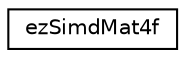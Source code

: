 digraph "Graphical Class Hierarchy"
{
 // LATEX_PDF_SIZE
  edge [fontname="Helvetica",fontsize="10",labelfontname="Helvetica",labelfontsize="10"];
  node [fontname="Helvetica",fontsize="10",shape=record];
  rankdir="LR";
  Node0 [label="ezSimdMat4f",height=0.2,width=0.4,color="black", fillcolor="white", style="filled",URL="$d2/d62/classez_simd_mat4f.htm",tooltip="A 4x4 matrix class."];
}
